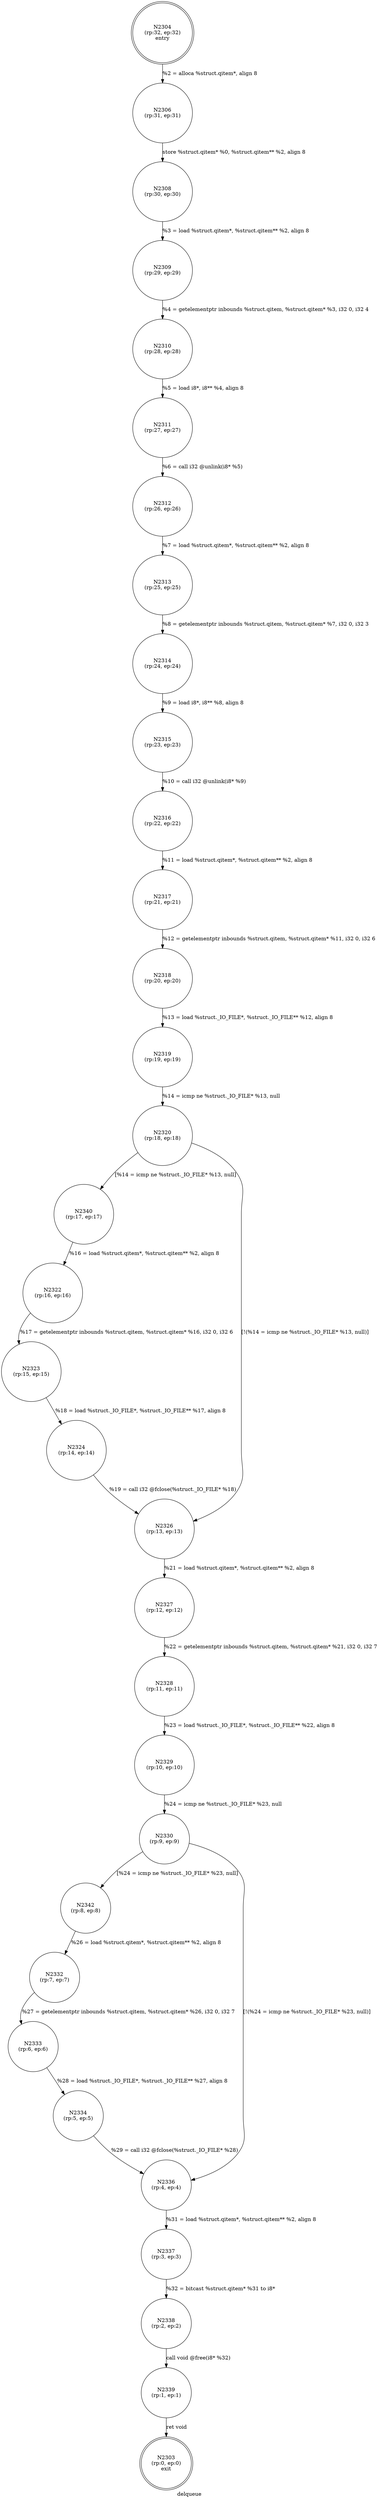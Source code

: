 digraph delqueue {
label="delqueue"
2303 [label="N2303\n(rp:0, ep:0)\nexit", shape="doublecircle"]
2304 [label="N2304\n(rp:32, ep:32)\nentry", shape="doublecircle"]
2304 -> 2306 [label="%2 = alloca %struct.qitem*, align 8"]
2306 [label="N2306\n(rp:31, ep:31)", shape="circle"]
2306 -> 2308 [label="store %struct.qitem* %0, %struct.qitem** %2, align 8"]
2308 [label="N2308\n(rp:30, ep:30)", shape="circle"]
2308 -> 2309 [label="%3 = load %struct.qitem*, %struct.qitem** %2, align 8"]
2309 [label="N2309\n(rp:29, ep:29)", shape="circle"]
2309 -> 2310 [label="%4 = getelementptr inbounds %struct.qitem, %struct.qitem* %3, i32 0, i32 4"]
2310 [label="N2310\n(rp:28, ep:28)", shape="circle"]
2310 -> 2311 [label="%5 = load i8*, i8** %4, align 8"]
2311 [label="N2311\n(rp:27, ep:27)", shape="circle"]
2311 -> 2312 [label="%6 = call i32 @unlink(i8* %5)"]
2312 [label="N2312\n(rp:26, ep:26)", shape="circle"]
2312 -> 2313 [label="%7 = load %struct.qitem*, %struct.qitem** %2, align 8"]
2313 [label="N2313\n(rp:25, ep:25)", shape="circle"]
2313 -> 2314 [label="%8 = getelementptr inbounds %struct.qitem, %struct.qitem* %7, i32 0, i32 3"]
2314 [label="N2314\n(rp:24, ep:24)", shape="circle"]
2314 -> 2315 [label="%9 = load i8*, i8** %8, align 8"]
2315 [label="N2315\n(rp:23, ep:23)", shape="circle"]
2315 -> 2316 [label="%10 = call i32 @unlink(i8* %9)"]
2316 [label="N2316\n(rp:22, ep:22)", shape="circle"]
2316 -> 2317 [label="%11 = load %struct.qitem*, %struct.qitem** %2, align 8"]
2317 [label="N2317\n(rp:21, ep:21)", shape="circle"]
2317 -> 2318 [label="%12 = getelementptr inbounds %struct.qitem, %struct.qitem* %11, i32 0, i32 6"]
2318 [label="N2318\n(rp:20, ep:20)", shape="circle"]
2318 -> 2319 [label="%13 = load %struct._IO_FILE*, %struct._IO_FILE** %12, align 8"]
2319 [label="N2319\n(rp:19, ep:19)", shape="circle"]
2319 -> 2320 [label="%14 = icmp ne %struct._IO_FILE* %13, null"]
2320 [label="N2320\n(rp:18, ep:18)", shape="circle"]
2320 -> 2340 [label="[%14 = icmp ne %struct._IO_FILE* %13, null]"]
2320 -> 2326 [label="[!(%14 = icmp ne %struct._IO_FILE* %13, null)]"]
2322 [label="N2322\n(rp:16, ep:16)", shape="circle"]
2322 -> 2323 [label="%17 = getelementptr inbounds %struct.qitem, %struct.qitem* %16, i32 0, i32 6"]
2323 [label="N2323\n(rp:15, ep:15)", shape="circle"]
2323 -> 2324 [label="%18 = load %struct._IO_FILE*, %struct._IO_FILE** %17, align 8"]
2324 [label="N2324\n(rp:14, ep:14)", shape="circle"]
2324 -> 2326 [label="%19 = call i32 @fclose(%struct._IO_FILE* %18)"]
2326 [label="N2326\n(rp:13, ep:13)", shape="circle"]
2326 -> 2327 [label="%21 = load %struct.qitem*, %struct.qitem** %2, align 8"]
2327 [label="N2327\n(rp:12, ep:12)", shape="circle"]
2327 -> 2328 [label="%22 = getelementptr inbounds %struct.qitem, %struct.qitem* %21, i32 0, i32 7"]
2328 [label="N2328\n(rp:11, ep:11)", shape="circle"]
2328 -> 2329 [label="%23 = load %struct._IO_FILE*, %struct._IO_FILE** %22, align 8"]
2329 [label="N2329\n(rp:10, ep:10)", shape="circle"]
2329 -> 2330 [label="%24 = icmp ne %struct._IO_FILE* %23, null"]
2330 [label="N2330\n(rp:9, ep:9)", shape="circle"]
2330 -> 2342 [label="[%24 = icmp ne %struct._IO_FILE* %23, null]"]
2330 -> 2336 [label="[!(%24 = icmp ne %struct._IO_FILE* %23, null)]"]
2332 [label="N2332\n(rp:7, ep:7)", shape="circle"]
2332 -> 2333 [label="%27 = getelementptr inbounds %struct.qitem, %struct.qitem* %26, i32 0, i32 7"]
2333 [label="N2333\n(rp:6, ep:6)", shape="circle"]
2333 -> 2334 [label="%28 = load %struct._IO_FILE*, %struct._IO_FILE** %27, align 8"]
2334 [label="N2334\n(rp:5, ep:5)", shape="circle"]
2334 -> 2336 [label="%29 = call i32 @fclose(%struct._IO_FILE* %28)"]
2336 [label="N2336\n(rp:4, ep:4)", shape="circle"]
2336 -> 2337 [label="%31 = load %struct.qitem*, %struct.qitem** %2, align 8"]
2337 [label="N2337\n(rp:3, ep:3)", shape="circle"]
2337 -> 2338 [label="%32 = bitcast %struct.qitem* %31 to i8*"]
2338 [label="N2338\n(rp:2, ep:2)", shape="circle"]
2338 -> 2339 [label="call void @free(i8* %32)"]
2339 [label="N2339\n(rp:1, ep:1)", shape="circle"]
2339 -> 2303 [label="ret void"]
2340 [label="N2340\n(rp:17, ep:17)", shape="circle"]
2340 -> 2322 [label="%16 = load %struct.qitem*, %struct.qitem** %2, align 8"]
2342 [label="N2342\n(rp:8, ep:8)", shape="circle"]
2342 -> 2332 [label="%26 = load %struct.qitem*, %struct.qitem** %2, align 8"]
}
